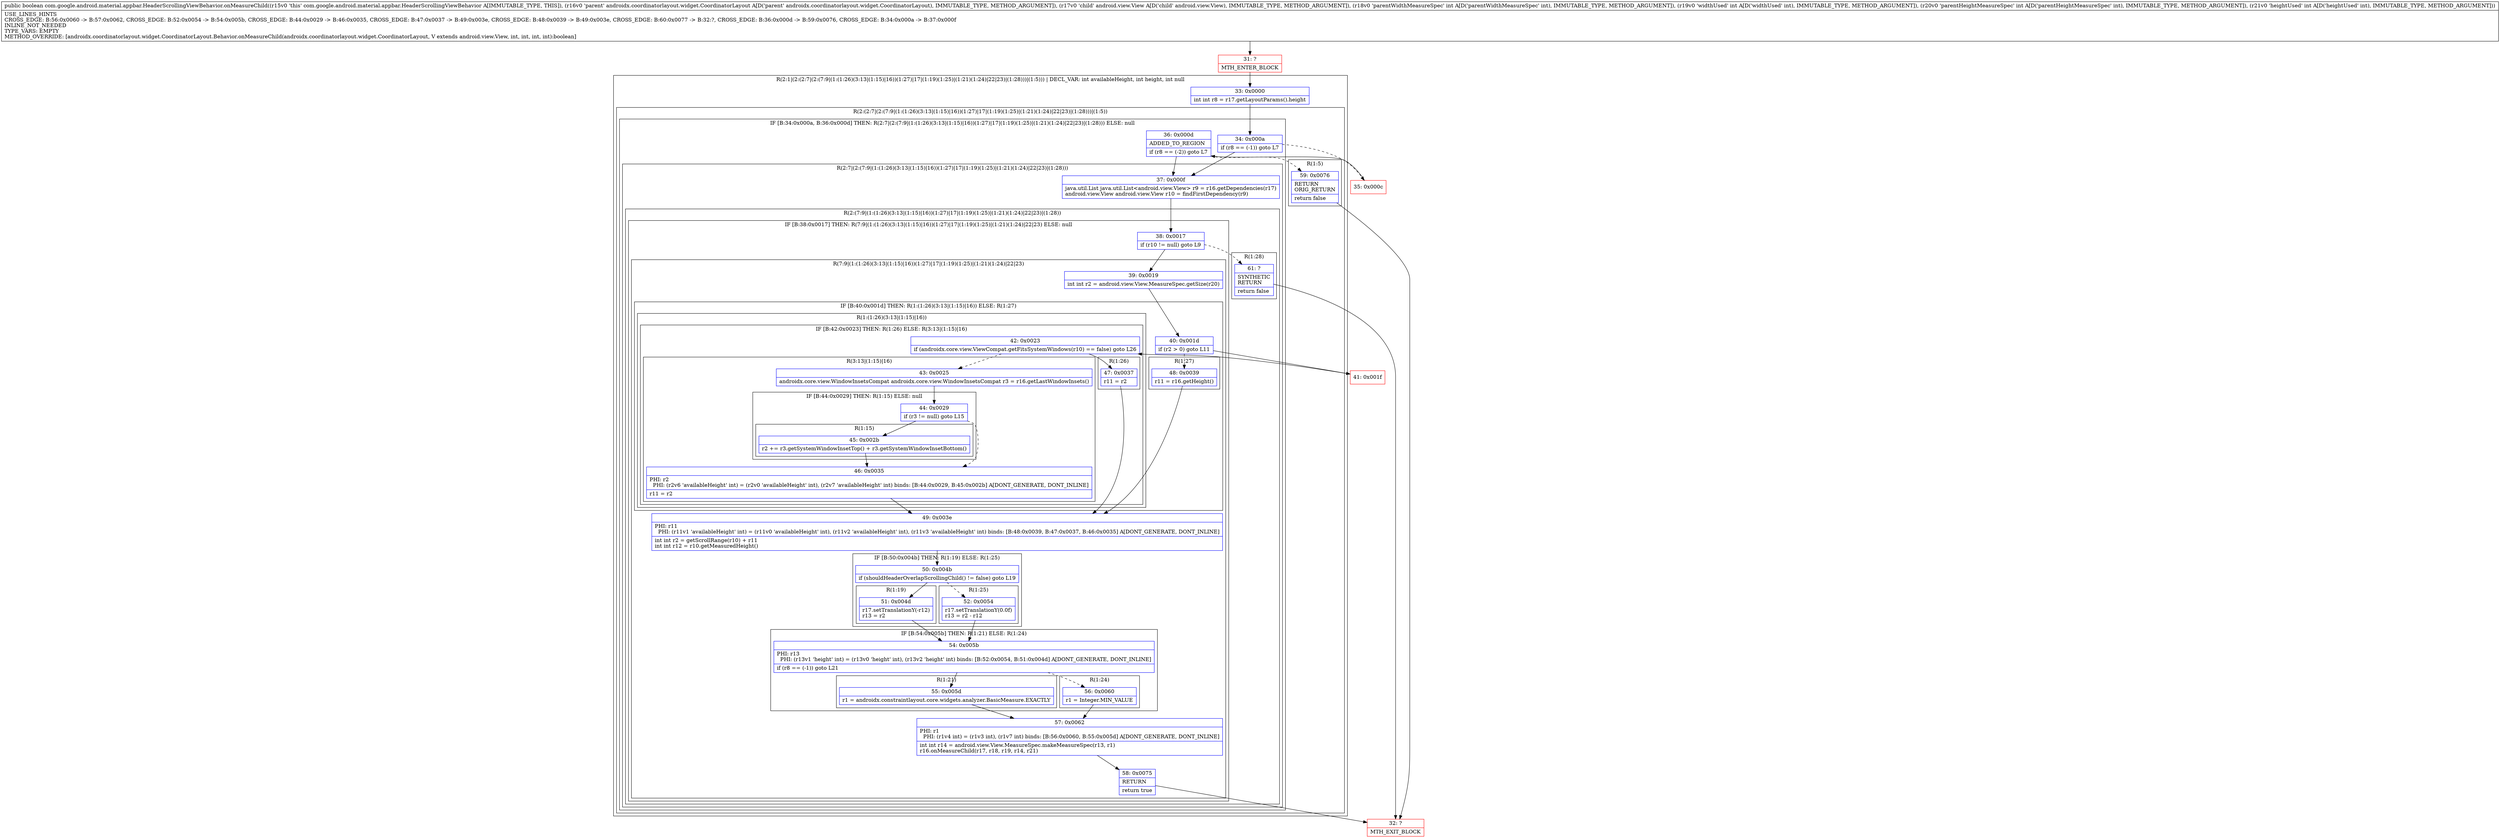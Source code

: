 digraph "CFG forcom.google.android.material.appbar.HeaderScrollingViewBehavior.onMeasureChild(Landroidx\/coordinatorlayout\/widget\/CoordinatorLayout;Landroid\/view\/View;IIII)Z" {
subgraph cluster_Region_990308591 {
label = "R(2:1|(2:(2:7|(2:(7:9|(1:(1:26)(3:13|(1:15)|16))(1:27)|17|(1:19)(1:25)|(1:21)(1:24)|22|23)|(1:28)))|(1:5))) | DECL_VAR: int availableHeight, int height, int null\l";
node [shape=record,color=blue];
Node_33 [shape=record,label="{33\:\ 0x0000|int int r8 = r17.getLayoutParams().height\l}"];
subgraph cluster_Region_673079507 {
label = "R(2:(2:7|(2:(7:9|(1:(1:26)(3:13|(1:15)|16))(1:27)|17|(1:19)(1:25)|(1:21)(1:24)|22|23)|(1:28)))|(1:5))";
node [shape=record,color=blue];
subgraph cluster_IfRegion_1403724425 {
label = "IF [B:34:0x000a, B:36:0x000d] THEN: R(2:7|(2:(7:9|(1:(1:26)(3:13|(1:15)|16))(1:27)|17|(1:19)(1:25)|(1:21)(1:24)|22|23)|(1:28))) ELSE: null";
node [shape=record,color=blue];
Node_34 [shape=record,label="{34\:\ 0x000a|if (r8 == (\-1)) goto L7\l}"];
Node_36 [shape=record,label="{36\:\ 0x000d|ADDED_TO_REGION\l|if (r8 == (\-2)) goto L7\l}"];
subgraph cluster_Region_582317806 {
label = "R(2:7|(2:(7:9|(1:(1:26)(3:13|(1:15)|16))(1:27)|17|(1:19)(1:25)|(1:21)(1:24)|22|23)|(1:28)))";
node [shape=record,color=blue];
Node_37 [shape=record,label="{37\:\ 0x000f|java.util.List java.util.List\<android.view.View\> r9 = r16.getDependencies(r17)\landroid.view.View android.view.View r10 = findFirstDependency(r9)\l}"];
subgraph cluster_Region_890816315 {
label = "R(2:(7:9|(1:(1:26)(3:13|(1:15)|16))(1:27)|17|(1:19)(1:25)|(1:21)(1:24)|22|23)|(1:28))";
node [shape=record,color=blue];
subgraph cluster_IfRegion_779658183 {
label = "IF [B:38:0x0017] THEN: R(7:9|(1:(1:26)(3:13|(1:15)|16))(1:27)|17|(1:19)(1:25)|(1:21)(1:24)|22|23) ELSE: null";
node [shape=record,color=blue];
Node_38 [shape=record,label="{38\:\ 0x0017|if (r10 != null) goto L9\l}"];
subgraph cluster_Region_1234706582 {
label = "R(7:9|(1:(1:26)(3:13|(1:15)|16))(1:27)|17|(1:19)(1:25)|(1:21)(1:24)|22|23)";
node [shape=record,color=blue];
Node_39 [shape=record,label="{39\:\ 0x0019|int int r2 = android.view.View.MeasureSpec.getSize(r20)\l}"];
subgraph cluster_IfRegion_723437587 {
label = "IF [B:40:0x001d] THEN: R(1:(1:26)(3:13|(1:15)|16)) ELSE: R(1:27)";
node [shape=record,color=blue];
Node_40 [shape=record,label="{40\:\ 0x001d|if (r2 \> 0) goto L11\l}"];
subgraph cluster_Region_684737178 {
label = "R(1:(1:26)(3:13|(1:15)|16))";
node [shape=record,color=blue];
subgraph cluster_IfRegion_609051627 {
label = "IF [B:42:0x0023] THEN: R(1:26) ELSE: R(3:13|(1:15)|16)";
node [shape=record,color=blue];
Node_42 [shape=record,label="{42\:\ 0x0023|if (androidx.core.view.ViewCompat.getFitsSystemWindows(r10) == false) goto L26\l}"];
subgraph cluster_Region_1677964448 {
label = "R(1:26)";
node [shape=record,color=blue];
Node_47 [shape=record,label="{47\:\ 0x0037|r11 = r2\l}"];
}
subgraph cluster_Region_1813488678 {
label = "R(3:13|(1:15)|16)";
node [shape=record,color=blue];
Node_43 [shape=record,label="{43\:\ 0x0025|androidx.core.view.WindowInsetsCompat androidx.core.view.WindowInsetsCompat r3 = r16.getLastWindowInsets()\l}"];
subgraph cluster_IfRegion_93144867 {
label = "IF [B:44:0x0029] THEN: R(1:15) ELSE: null";
node [shape=record,color=blue];
Node_44 [shape=record,label="{44\:\ 0x0029|if (r3 != null) goto L15\l}"];
subgraph cluster_Region_1074998605 {
label = "R(1:15)";
node [shape=record,color=blue];
Node_45 [shape=record,label="{45\:\ 0x002b|r2 += r3.getSystemWindowInsetTop() + r3.getSystemWindowInsetBottom()\l}"];
}
}
Node_46 [shape=record,label="{46\:\ 0x0035|PHI: r2 \l  PHI: (r2v6 'availableHeight' int) = (r2v0 'availableHeight' int), (r2v7 'availableHeight' int) binds: [B:44:0x0029, B:45:0x002b] A[DONT_GENERATE, DONT_INLINE]\l|r11 = r2\l}"];
}
}
}
subgraph cluster_Region_892835244 {
label = "R(1:27)";
node [shape=record,color=blue];
Node_48 [shape=record,label="{48\:\ 0x0039|r11 = r16.getHeight()\l}"];
}
}
Node_49 [shape=record,label="{49\:\ 0x003e|PHI: r11 \l  PHI: (r11v1 'availableHeight' int) = (r11v0 'availableHeight' int), (r11v2 'availableHeight' int), (r11v3 'availableHeight' int) binds: [B:48:0x0039, B:47:0x0037, B:46:0x0035] A[DONT_GENERATE, DONT_INLINE]\l|int int r2 = getScrollRange(r10) + r11\lint int r12 = r10.getMeasuredHeight()\l}"];
subgraph cluster_IfRegion_1881180543 {
label = "IF [B:50:0x004b] THEN: R(1:19) ELSE: R(1:25)";
node [shape=record,color=blue];
Node_50 [shape=record,label="{50\:\ 0x004b|if (shouldHeaderOverlapScrollingChild() != false) goto L19\l}"];
subgraph cluster_Region_1748278601 {
label = "R(1:19)";
node [shape=record,color=blue];
Node_51 [shape=record,label="{51\:\ 0x004d|r17.setTranslationY(\-r12)\lr13 = r2\l}"];
}
subgraph cluster_Region_292258395 {
label = "R(1:25)";
node [shape=record,color=blue];
Node_52 [shape=record,label="{52\:\ 0x0054|r17.setTranslationY(0.0f)\lr13 = r2 \- r12\l}"];
}
}
subgraph cluster_IfRegion_1753261835 {
label = "IF [B:54:0x005b] THEN: R(1:21) ELSE: R(1:24)";
node [shape=record,color=blue];
Node_54 [shape=record,label="{54\:\ 0x005b|PHI: r13 \l  PHI: (r13v1 'height' int) = (r13v0 'height' int), (r13v2 'height' int) binds: [B:52:0x0054, B:51:0x004d] A[DONT_GENERATE, DONT_INLINE]\l|if (r8 == (\-1)) goto L21\l}"];
subgraph cluster_Region_1235178892 {
label = "R(1:21)";
node [shape=record,color=blue];
Node_55 [shape=record,label="{55\:\ 0x005d|r1 = androidx.constraintlayout.core.widgets.analyzer.BasicMeasure.EXACTLY\l}"];
}
subgraph cluster_Region_1082929860 {
label = "R(1:24)";
node [shape=record,color=blue];
Node_56 [shape=record,label="{56\:\ 0x0060|r1 = Integer.MIN_VALUE\l}"];
}
}
Node_57 [shape=record,label="{57\:\ 0x0062|PHI: r1 \l  PHI: (r1v4 int) = (r1v3 int), (r1v7 int) binds: [B:56:0x0060, B:55:0x005d] A[DONT_GENERATE, DONT_INLINE]\l|int int r14 = android.view.View.MeasureSpec.makeMeasureSpec(r13, r1)\lr16.onMeasureChild(r17, r18, r19, r14, r21)\l}"];
Node_58 [shape=record,label="{58\:\ 0x0075|RETURN\l|return true\l}"];
}
}
subgraph cluster_Region_736327504 {
label = "R(1:28)";
node [shape=record,color=blue];
Node_61 [shape=record,label="{61\:\ ?|SYNTHETIC\lRETURN\l|return false\l}"];
}
}
}
}
subgraph cluster_Region_1488014344 {
label = "R(1:5)";
node [shape=record,color=blue];
Node_59 [shape=record,label="{59\:\ 0x0076|RETURN\lORIG_RETURN\l|return false\l}"];
}
}
}
Node_31 [shape=record,color=red,label="{31\:\ ?|MTH_ENTER_BLOCK\l}"];
Node_35 [shape=record,color=red,label="{35\:\ 0x000c}"];
Node_32 [shape=record,color=red,label="{32\:\ ?|MTH_EXIT_BLOCK\l}"];
Node_41 [shape=record,color=red,label="{41\:\ 0x001f}"];
MethodNode[shape=record,label="{public boolean com.google.android.material.appbar.HeaderScrollingViewBehavior.onMeasureChild((r15v0 'this' com.google.android.material.appbar.HeaderScrollingViewBehavior A[IMMUTABLE_TYPE, THIS]), (r16v0 'parent' androidx.coordinatorlayout.widget.CoordinatorLayout A[D('parent' androidx.coordinatorlayout.widget.CoordinatorLayout), IMMUTABLE_TYPE, METHOD_ARGUMENT]), (r17v0 'child' android.view.View A[D('child' android.view.View), IMMUTABLE_TYPE, METHOD_ARGUMENT]), (r18v0 'parentWidthMeasureSpec' int A[D('parentWidthMeasureSpec' int), IMMUTABLE_TYPE, METHOD_ARGUMENT]), (r19v0 'widthUsed' int A[D('widthUsed' int), IMMUTABLE_TYPE, METHOD_ARGUMENT]), (r20v0 'parentHeightMeasureSpec' int A[D('parentHeightMeasureSpec' int), IMMUTABLE_TYPE, METHOD_ARGUMENT]), (r21v0 'heightUsed' int A[D('heightUsed' int), IMMUTABLE_TYPE, METHOD_ARGUMENT]))  | USE_LINES_HINTS\lCROSS_EDGE: B:56:0x0060 \-\> B:57:0x0062, CROSS_EDGE: B:52:0x0054 \-\> B:54:0x005b, CROSS_EDGE: B:44:0x0029 \-\> B:46:0x0035, CROSS_EDGE: B:47:0x0037 \-\> B:49:0x003e, CROSS_EDGE: B:48:0x0039 \-\> B:49:0x003e, CROSS_EDGE: B:60:0x0077 \-\> B:32:?, CROSS_EDGE: B:36:0x000d \-\> B:59:0x0076, CROSS_EDGE: B:34:0x000a \-\> B:37:0x000f\lINLINE_NOT_NEEDED\lTYPE_VARS: EMPTY\lMETHOD_OVERRIDE: [androidx.coordinatorlayout.widget.CoordinatorLayout.Behavior.onMeasureChild(androidx.coordinatorlayout.widget.CoordinatorLayout, V extends android.view.View, int, int, int, int):boolean]\l}"];
MethodNode -> Node_31;Node_33 -> Node_34;
Node_34 -> Node_35[style=dashed];
Node_34 -> Node_37;
Node_36 -> Node_37;
Node_36 -> Node_59[style=dashed];
Node_37 -> Node_38;
Node_38 -> Node_39;
Node_38 -> Node_61[style=dashed];
Node_39 -> Node_40;
Node_40 -> Node_41;
Node_40 -> Node_48[style=dashed];
Node_42 -> Node_43[style=dashed];
Node_42 -> Node_47;
Node_47 -> Node_49;
Node_43 -> Node_44;
Node_44 -> Node_45;
Node_44 -> Node_46[style=dashed];
Node_45 -> Node_46;
Node_46 -> Node_49;
Node_48 -> Node_49;
Node_49 -> Node_50;
Node_50 -> Node_51;
Node_50 -> Node_52[style=dashed];
Node_51 -> Node_54;
Node_52 -> Node_54;
Node_54 -> Node_55;
Node_54 -> Node_56[style=dashed];
Node_55 -> Node_57;
Node_56 -> Node_57;
Node_57 -> Node_58;
Node_58 -> Node_32;
Node_61 -> Node_32;
Node_59 -> Node_32;
Node_31 -> Node_33;
Node_35 -> Node_36;
Node_41 -> Node_42;
}

